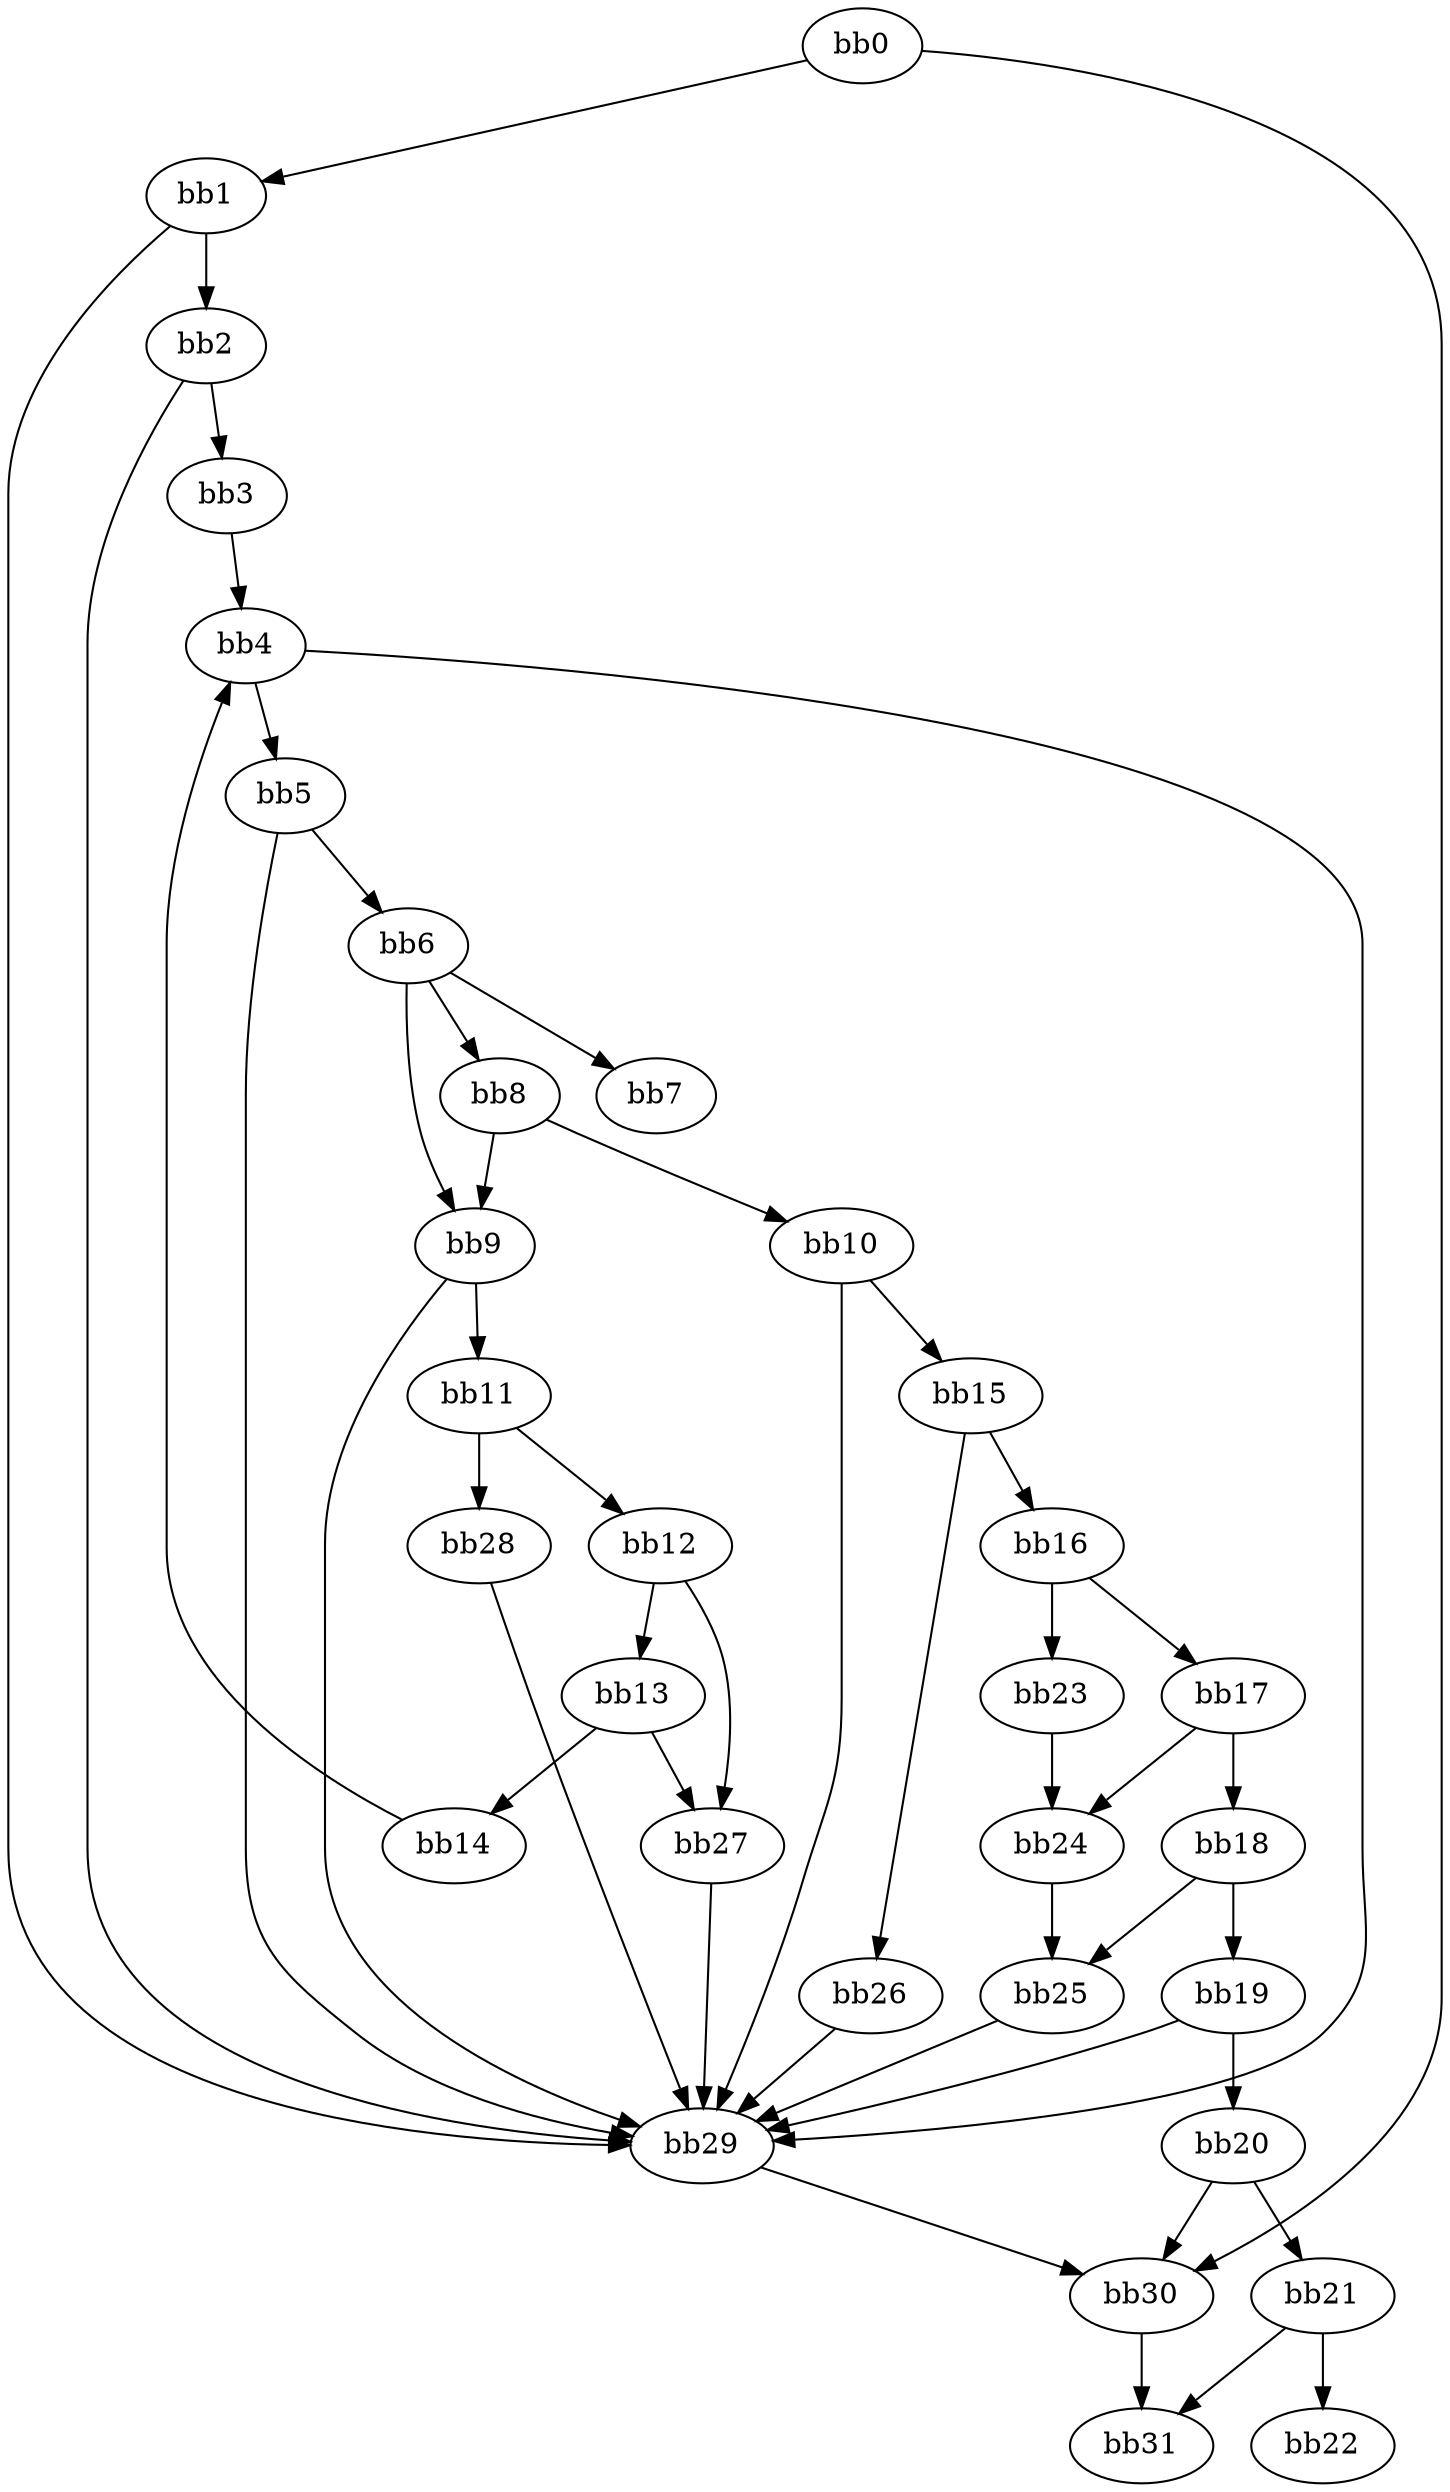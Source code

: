 digraph {
    0 [ label = "bb0\l" ]
    1 [ label = "bb1\l" ]
    2 [ label = "bb2\l" ]
    3 [ label = "bb3\l" ]
    4 [ label = "bb4\l" ]
    5 [ label = "bb5\l" ]
    6 [ label = "bb6\l" ]
    7 [ label = "bb7\l" ]
    8 [ label = "bb8\l" ]
    9 [ label = "bb9\l" ]
    10 [ label = "bb10\l" ]
    11 [ label = "bb11\l" ]
    12 [ label = "bb12\l" ]
    13 [ label = "bb13\l" ]
    14 [ label = "bb14\l" ]
    15 [ label = "bb15\l" ]
    16 [ label = "bb16\l" ]
    17 [ label = "bb17\l" ]
    18 [ label = "bb18\l" ]
    19 [ label = "bb19\l" ]
    20 [ label = "bb20\l" ]
    21 [ label = "bb21\l" ]
    22 [ label = "bb22\l" ]
    23 [ label = "bb23\l" ]
    24 [ label = "bb24\l" ]
    25 [ label = "bb25\l" ]
    26 [ label = "bb26\l" ]
    27 [ label = "bb27\l" ]
    28 [ label = "bb28\l" ]
    29 [ label = "bb29\l" ]
    30 [ label = "bb30\l" ]
    31 [ label = "bb31\l" ]
    0 -> 1 [ ]
    0 -> 30 [ ]
    1 -> 2 [ ]
    1 -> 29 [ ]
    2 -> 3 [ ]
    2 -> 29 [ ]
    3 -> 4 [ ]
    4 -> 5 [ ]
    4 -> 29 [ ]
    5 -> 6 [ ]
    5 -> 29 [ ]
    6 -> 7 [ ]
    6 -> 8 [ ]
    6 -> 9 [ ]
    8 -> 9 [ ]
    8 -> 10 [ ]
    9 -> 11 [ ]
    9 -> 29 [ ]
    10 -> 15 [ ]
    10 -> 29 [ ]
    11 -> 12 [ ]
    11 -> 28 [ ]
    12 -> 13 [ ]
    12 -> 27 [ ]
    13 -> 14 [ ]
    13 -> 27 [ ]
    14 -> 4 [ ]
    15 -> 16 [ ]
    15 -> 26 [ ]
    16 -> 17 [ ]
    16 -> 23 [ ]
    17 -> 18 [ ]
    17 -> 24 [ ]
    18 -> 19 [ ]
    18 -> 25 [ ]
    19 -> 20 [ ]
    19 -> 29 [ ]
    20 -> 21 [ ]
    20 -> 30 [ ]
    21 -> 22 [ ]
    21 -> 31 [ ]
    23 -> 24 [ ]
    24 -> 25 [ ]
    25 -> 29 [ ]
    26 -> 29 [ ]
    27 -> 29 [ ]
    28 -> 29 [ ]
    29 -> 30 [ ]
    30 -> 31 [ ]
}

